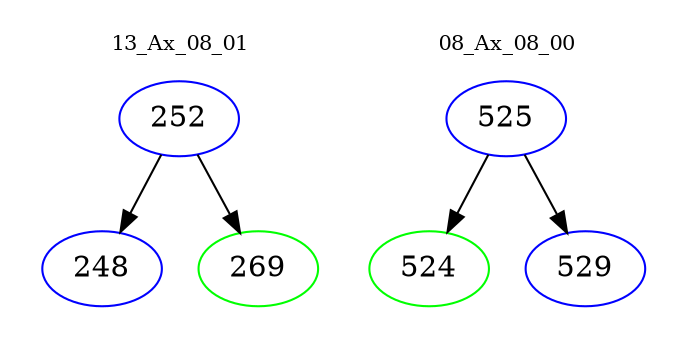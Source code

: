 digraph{
subgraph cluster_0 {
color = white
label = "13_Ax_08_01";
fontsize=10;
T0_252 [label="252", color="blue"]
T0_252 -> T0_248 [color="black"]
T0_248 [label="248", color="blue"]
T0_252 -> T0_269 [color="black"]
T0_269 [label="269", color="green"]
}
subgraph cluster_1 {
color = white
label = "08_Ax_08_00";
fontsize=10;
T1_525 [label="525", color="blue"]
T1_525 -> T1_524 [color="black"]
T1_524 [label="524", color="green"]
T1_525 -> T1_529 [color="black"]
T1_529 [label="529", color="blue"]
}
}
